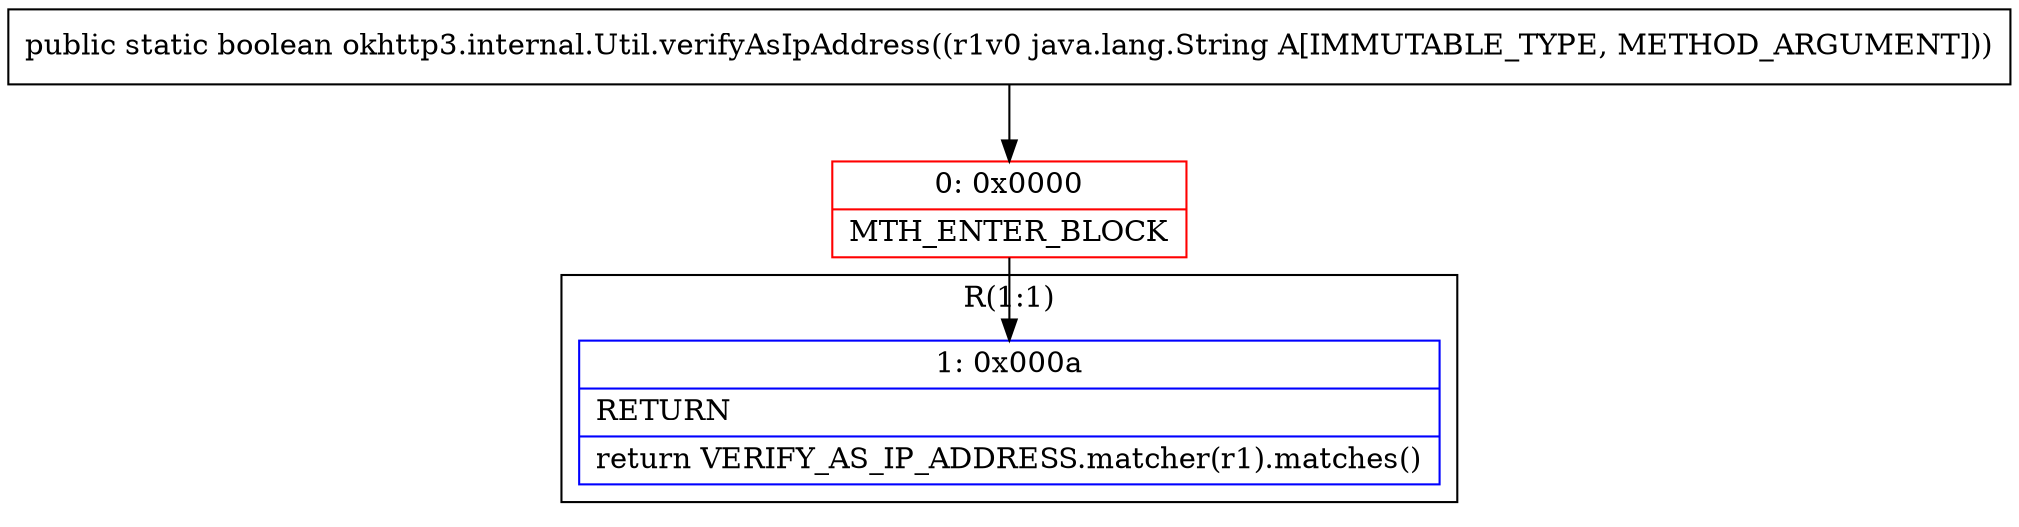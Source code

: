 digraph "CFG forokhttp3.internal.Util.verifyAsIpAddress(Ljava\/lang\/String;)Z" {
subgraph cluster_Region_1994315427 {
label = "R(1:1)";
node [shape=record,color=blue];
Node_1 [shape=record,label="{1\:\ 0x000a|RETURN\l|return VERIFY_AS_IP_ADDRESS.matcher(r1).matches()\l}"];
}
Node_0 [shape=record,color=red,label="{0\:\ 0x0000|MTH_ENTER_BLOCK\l}"];
MethodNode[shape=record,label="{public static boolean okhttp3.internal.Util.verifyAsIpAddress((r1v0 java.lang.String A[IMMUTABLE_TYPE, METHOD_ARGUMENT])) }"];
MethodNode -> Node_0;
Node_0 -> Node_1;
}

